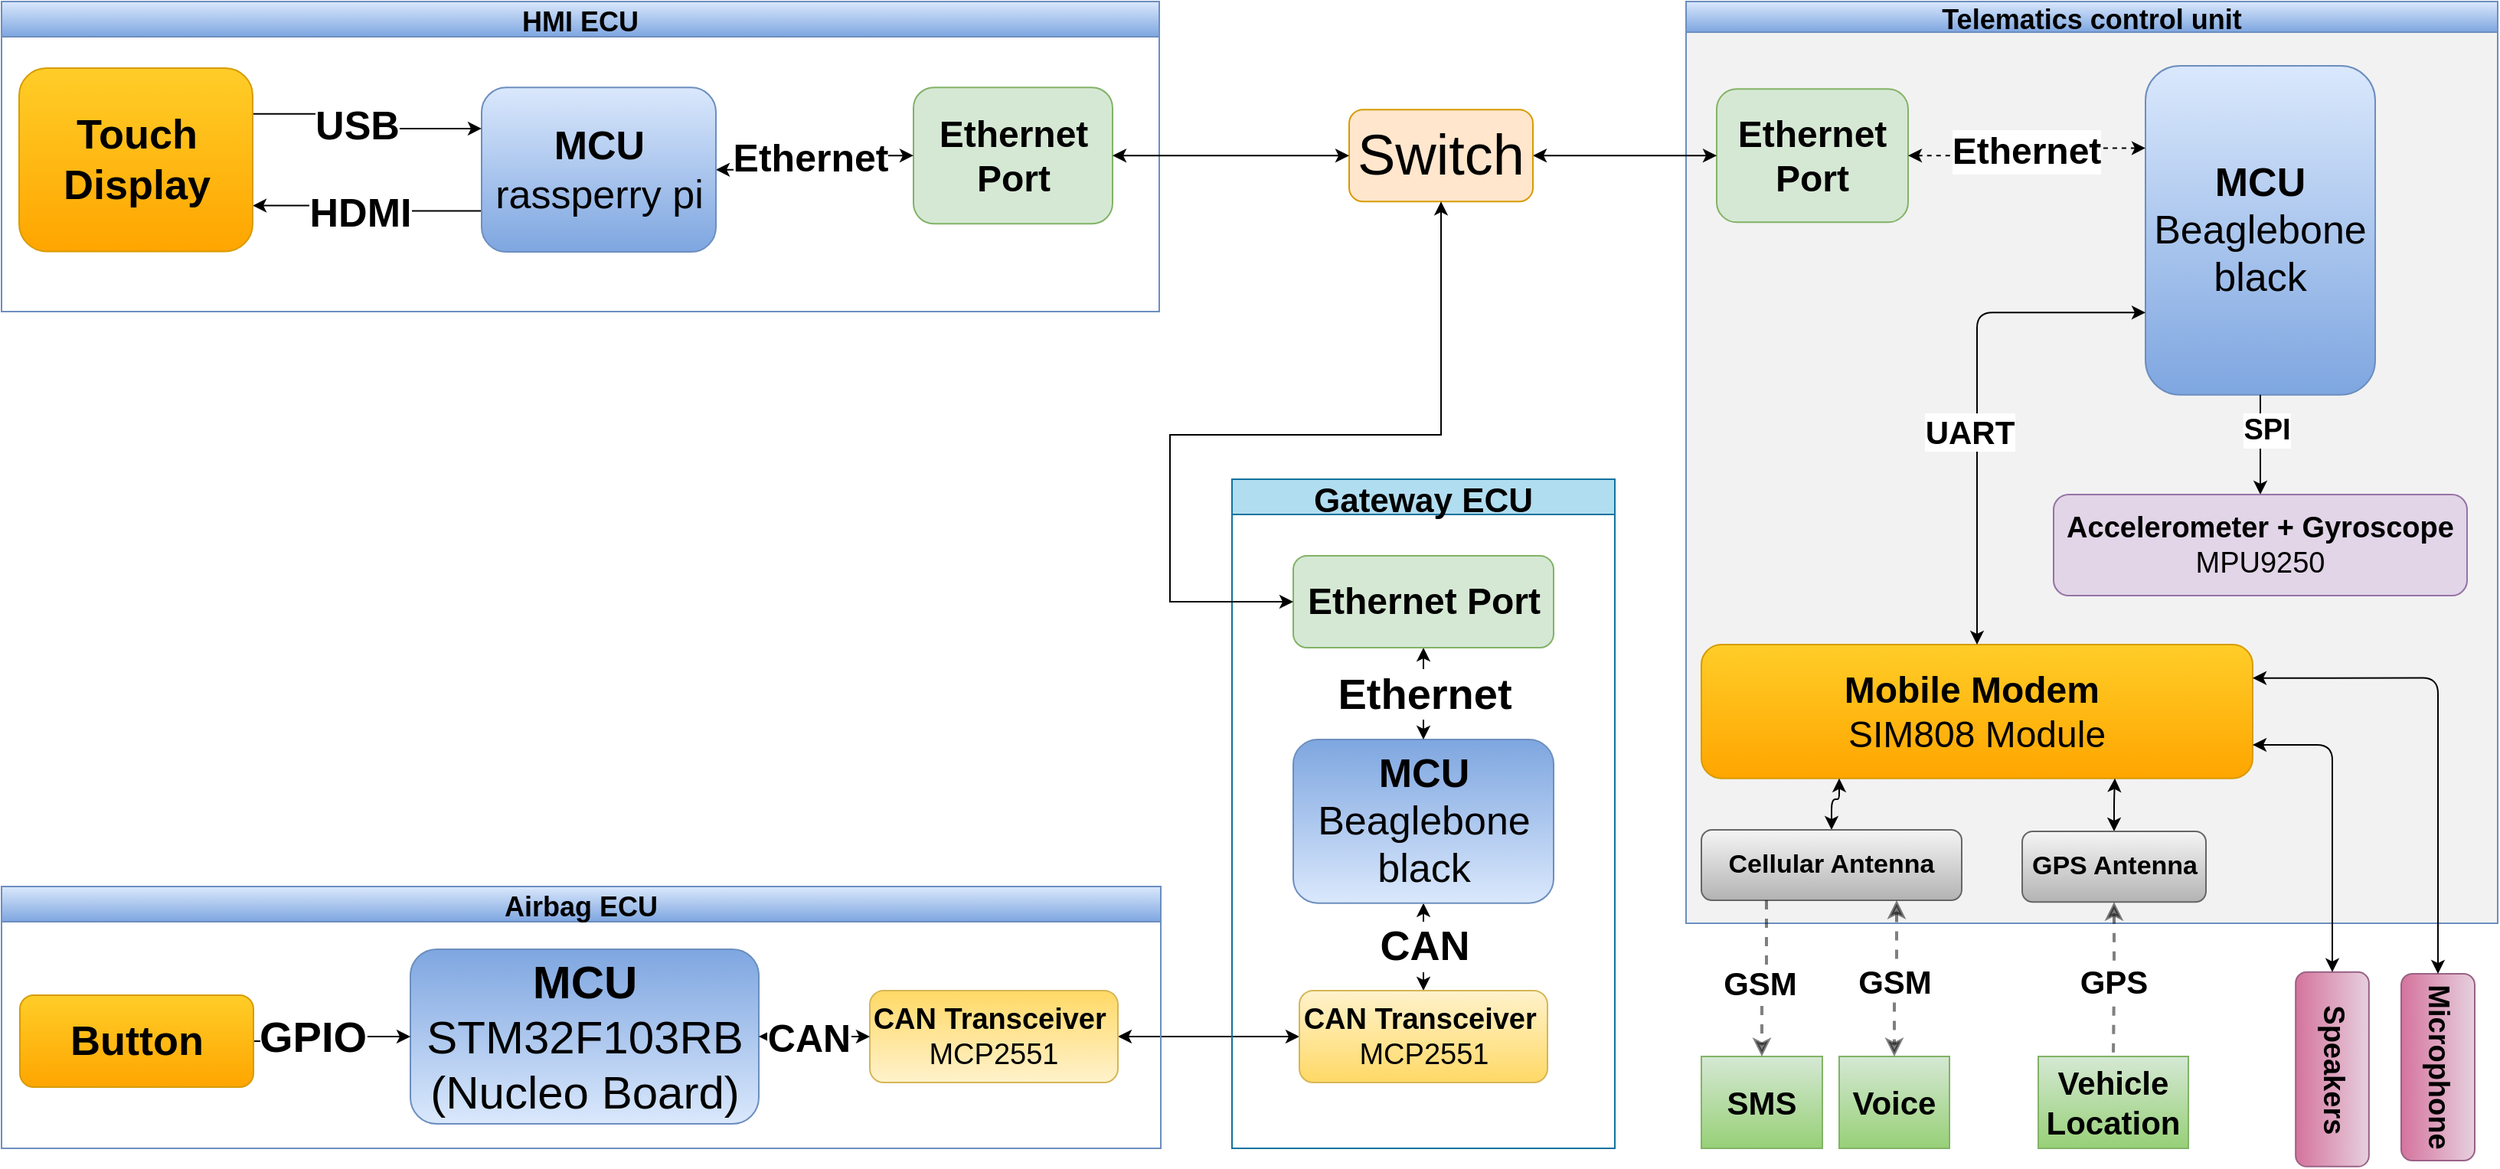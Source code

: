 <mxfile version="13.9.9" type="device"><diagram id="uFpURgP9DnJnhnzAdXED" name="Page-1"><mxGraphModel dx="3730" dy="1130" grid="0" gridSize="10" guides="0" tooltips="1" connect="1" arrows="1" fold="1" page="1" pageScale="1" pageWidth="827" pageHeight="1169" math="0" shadow="0"><root><mxCell id="0"/><mxCell id="1" parent="0"/><mxCell id="QJd2nmLEvbgAy0o2s9K3-156" value="Telematics control unit" style="swimlane;startSize=20;shadow=0;swimlaneFillColor=#F2F2F2;fontStyle=1;fontSize=18;movable=1;gradientColor=#7ea6e0;fillColor=#dae8fc;strokeColor=#6c8ebf;" vertex="1" parent="1"><mxGeometry x="-354" y="660" width="530" height="602" as="geometry"><mxRectangle x="70" y="160" width="70" height="23" as="alternateBounds"/></mxGeometry></mxCell><mxCell id="QJd2nmLEvbgAy0o2s9K3-160" value="&lt;font style=&quot;font-size: 26px&quot;&gt;&lt;span style=&quot;font-size: 26px&quot;&gt;MCU&lt;br style=&quot;font-size: 26px&quot;&gt;&lt;span style=&quot;font-weight: 400&quot;&gt;Beaglebone black&lt;/span&gt;&lt;br style=&quot;font-size: 26px&quot;&gt;&lt;/span&gt;&lt;/font&gt;" style="rounded=1;whiteSpace=wrap;html=1;fillColor=#dae8fc;strokeColor=#6c8ebf;fontStyle=1;fontSize=26;gradientColor=#7ea6e0;" vertex="1" parent="QJd2nmLEvbgAy0o2s9K3-156"><mxGeometry x="300" y="42" width="150" height="214.84" as="geometry"/></mxCell><mxCell id="QJd2nmLEvbgAy0o2s9K3-162" value="&lt;font style=&quot;font-size: 24px;&quot;&gt;Mobile Modem&lt;/font&gt;&amp;nbsp;&lt;br style=&quot;font-size: 24px;&quot;&gt;&lt;span style=&quot;font-weight: normal; font-size: 24px;&quot;&gt;SIM808 Module&lt;/span&gt;" style="rounded=1;whiteSpace=wrap;html=1;fillColor=#ffcd28;strokeColor=#d79b00;fontSize=24;fontStyle=1;gradientColor=#ffa500;" vertex="1" parent="QJd2nmLEvbgAy0o2s9K3-156"><mxGeometry x="10" y="420" width="360" height="87.33" as="geometry"/></mxCell><mxCell id="QJd2nmLEvbgAy0o2s9K3-244" style="edgeStyle=orthogonalEdgeStyle;rounded=1;orthogonalLoop=1;jettySize=auto;html=1;entryX=0.75;entryY=1;entryDx=0;entryDy=0;startArrow=classic;startFill=1;fontSize=27;" edge="1" parent="QJd2nmLEvbgAy0o2s9K3-156" source="QJd2nmLEvbgAy0o2s9K3-164" target="QJd2nmLEvbgAy0o2s9K3-162"><mxGeometry relative="1" as="geometry"/></mxCell><mxCell id="QJd2nmLEvbgAy0o2s9K3-164" value="GPS Antenna" style="rounded=1;whiteSpace=wrap;html=1;fillColor=#f5f5f5;strokeColor=#666666;fontSize=17;fontStyle=1;gradientColor=#b3b3b3;" vertex="1" parent="QJd2nmLEvbgAy0o2s9K3-156"><mxGeometry x="219.5" y="542.0" width="120" height="46.16" as="geometry"/></mxCell><mxCell id="QJd2nmLEvbgAy0o2s9K3-165" style="edgeStyle=orthogonalEdgeStyle;rounded=1;orthogonalLoop=1;jettySize=auto;html=1;endArrow=none;endFill=0;strokeWidth=1;fontSize=19;startArrow=classic;startFill=1;exitX=0.5;exitY=0;exitDx=0;exitDy=0;fontStyle=1" edge="1" parent="QJd2nmLEvbgAy0o2s9K3-156" source="QJd2nmLEvbgAy0o2s9K3-167" target="QJd2nmLEvbgAy0o2s9K3-160"><mxGeometry relative="1" as="geometry"/></mxCell><mxCell id="QJd2nmLEvbgAy0o2s9K3-166" value="SPI" style="edgeLabel;html=1;align=center;verticalAlign=middle;resizable=0;points=[];fontSize=19;fontStyle=1" vertex="1" connectable="0" parent="QJd2nmLEvbgAy0o2s9K3-165"><mxGeometry x="0.221" relative="1" as="geometry"><mxPoint x="3.33" y="-2" as="offset"/></mxGeometry></mxCell><mxCell id="QJd2nmLEvbgAy0o2s9K3-167" value="Accelerometer + Gyroscope&lt;br style=&quot;font-size: 19px&quot;&gt;&lt;span style=&quot;font-size: 19px ; font-weight: normal&quot;&gt;MPU9250&lt;/span&gt;" style="rounded=1;whiteSpace=wrap;html=1;fillColor=#e1d5e7;strokeColor=#9673a6;fontStyle=1;fontSize=19;" vertex="1" parent="QJd2nmLEvbgAy0o2s9K3-156"><mxGeometry x="240" y="322" width="270" height="66" as="geometry"/></mxCell><mxCell id="QJd2nmLEvbgAy0o2s9K3-169" value="Ethernet Port" style="rounded=1;whiteSpace=wrap;html=1;fontSize=24;fillColor=#d5e8d4;strokeColor=#82b366;fontStyle=1" vertex="1" parent="QJd2nmLEvbgAy0o2s9K3-156"><mxGeometry x="20" y="57.13" width="125" height="86.99" as="geometry"/></mxCell><mxCell id="QJd2nmLEvbgAy0o2s9K3-170" style="edgeStyle=orthogonalEdgeStyle;rounded=0;orthogonalLoop=1;jettySize=auto;html=1;fontSize=19;startArrow=classic;startFill=1;dashed=1;fontStyle=1;entryX=0;entryY=0.25;entryDx=0;entryDy=0;" edge="1" parent="QJd2nmLEvbgAy0o2s9K3-156" source="QJd2nmLEvbgAy0o2s9K3-169" target="QJd2nmLEvbgAy0o2s9K3-160"><mxGeometry relative="1" as="geometry"><mxPoint x="36.5" y="111.505" as="targetPoint"/></mxGeometry></mxCell><mxCell id="QJd2nmLEvbgAy0o2s9K3-171" value="Ethernet" style="edgeLabel;html=1;align=center;verticalAlign=middle;resizable=0;points=[];fontSize=24;fontStyle=1" vertex="1" connectable="0" parent="QJd2nmLEvbgAy0o2s9K3-170"><mxGeometry x="0.038" y="-2" relative="1" as="geometry"><mxPoint x="-1.5" y="0.1" as="offset"/></mxGeometry></mxCell><mxCell id="QJd2nmLEvbgAy0o2s9K3-172" style="edgeStyle=orthogonalEdgeStyle;rounded=1;orthogonalLoop=1;jettySize=auto;html=1;startArrow=classic;startFill=1;fontStyle=1;entryX=0;entryY=0.75;entryDx=0;entryDy=0;exitX=0.5;exitY=0;exitDx=0;exitDy=0;" edge="1" parent="QJd2nmLEvbgAy0o2s9K3-156" source="QJd2nmLEvbgAy0o2s9K3-162" target="QJd2nmLEvbgAy0o2s9K3-160"><mxGeometry relative="1" as="geometry"><mxPoint x="627" y="219.81" as="targetPoint"/><mxPoint x="903" y="301.057" as="sourcePoint"/></mxGeometry></mxCell><mxCell id="QJd2nmLEvbgAy0o2s9K3-173" value="&lt;font style=&quot;font-size: 21px&quot;&gt;UART&lt;/font&gt;" style="edgeLabel;html=1;align=center;verticalAlign=middle;resizable=0;points=[];fontSize=17;fontStyle=1" vertex="1" connectable="0" parent="QJd2nmLEvbgAy0o2s9K3-172"><mxGeometry x="-0.145" relative="1" as="geometry"><mxPoint x="-5.24" y="-0.04" as="offset"/></mxGeometry></mxCell><mxCell id="QJd2nmLEvbgAy0o2s9K3-247" style="edgeStyle=orthogonalEdgeStyle;rounded=1;orthogonalLoop=1;jettySize=auto;html=1;entryX=0.25;entryY=1;entryDx=0;entryDy=0;startArrow=classic;startFill=1;fontSize=27;" edge="1" parent="QJd2nmLEvbgAy0o2s9K3-156" source="QJd2nmLEvbgAy0o2s9K3-163" target="QJd2nmLEvbgAy0o2s9K3-162"><mxGeometry relative="1" as="geometry"/></mxCell><mxCell id="QJd2nmLEvbgAy0o2s9K3-163" value="Cellular Antenna" style="rounded=1;whiteSpace=wrap;html=1;fillColor=#f5f5f5;strokeColor=#666666;fontSize=17;fontStyle=1;gradientColor=#b3b3b3;" vertex="1" parent="QJd2nmLEvbgAy0o2s9K3-156"><mxGeometry x="10" y="541" width="170" height="45.99" as="geometry"/></mxCell><mxCell id="QJd2nmLEvbgAy0o2s9K3-174" value="Speakers" style="rounded=1;whiteSpace=wrap;html=1;fillColor=#e6d0de;strokeColor=#996185;fontSize=19;fontStyle=1;gradientColor=#d5739d;rotation=90;" vertex="1" parent="1"><mxGeometry x="4.5" y="1333.5" width="127" height="47.83" as="geometry"/></mxCell><mxCell id="QJd2nmLEvbgAy0o2s9K3-175" value="Microphone" style="rounded=1;whiteSpace=wrap;html=1;fillColor=#e6d0de;strokeColor=#996185;fontSize=19;fontStyle=1;gradientColor=#d5739d;rotation=90;" vertex="1" parent="1"><mxGeometry x="76" y="1332" width="122" height="48" as="geometry"/></mxCell><mxCell id="QJd2nmLEvbgAy0o2s9K3-180" value="SMS" style="rounded=0;whiteSpace=wrap;html=1;fontSize=21;align=center;fontStyle=1;fillColor=#d5e8d4;strokeColor=#82b366;gradientColor=#97d077;" vertex="1" parent="1"><mxGeometry x="-344" y="1349" width="79" height="60" as="geometry"/></mxCell><mxCell id="QJd2nmLEvbgAy0o2s9K3-181" value="Voice" style="rounded=0;whiteSpace=wrap;html=1;fontSize=21;align=center;fontStyle=1;fillColor=#d5e8d4;strokeColor=#82b366;gradientColor=#97d077;" vertex="1" parent="1"><mxGeometry x="-254" y="1349" width="72" height="60" as="geometry"/></mxCell><mxCell id="QJd2nmLEvbgAy0o2s9K3-182" value="Vehicle Location" style="rounded=0;whiteSpace=wrap;html=1;fontSize=21;align=center;fontStyle=1;fillColor=#d5e8d4;strokeColor=#82b366;gradientColor=#97d077;" vertex="1" parent="1"><mxGeometry x="-124" y="1349" width="98" height="60" as="geometry"/></mxCell><mxCell id="QJd2nmLEvbgAy0o2s9K3-183" style="edgeStyle=orthogonalEdgeStyle;rounded=0;orthogonalLoop=1;jettySize=auto;html=1;exitX=0.25;exitY=1;exitDx=0;exitDy=0;startArrow=none;startFill=0;endArrow=classic;endFill=1;strokeWidth=2;fontSize=17;entryX=0.5;entryY=0;entryDx=0;entryDy=0;dashed=1;opacity=50;fontStyle=1" edge="1" parent="1" source="QJd2nmLEvbgAy0o2s9K3-163" target="QJd2nmLEvbgAy0o2s9K3-180"><mxGeometry relative="1" as="geometry"><mxPoint x="588.47" y="1156" as="targetPoint"/><mxPoint x="431.47" y="1034.585" as="sourcePoint"/></mxGeometry></mxCell><mxCell id="QJd2nmLEvbgAy0o2s9K3-184" value="&lt;font style=&quot;font-size: 21px&quot;&gt;GSM&lt;/font&gt;" style="edgeLabel;html=1;align=center;verticalAlign=middle;resizable=0;points=[];fontSize=17;fontStyle=1" vertex="1" connectable="0" parent="QJd2nmLEvbgAy0o2s9K3-183"><mxGeometry x="0.234" relative="1" as="geometry"><mxPoint x="-1.5" y="-7.99" as="offset"/></mxGeometry></mxCell><mxCell id="QJd2nmLEvbgAy0o2s9K3-185" style="edgeStyle=orthogonalEdgeStyle;rounded=0;orthogonalLoop=1;jettySize=auto;html=1;exitX=0.75;exitY=1;exitDx=0;exitDy=0;strokeWidth=2;startArrow=classic;startFill=1;dashed=1;opacity=50;fontStyle=1" edge="1" parent="1" source="QJd2nmLEvbgAy0o2s9K3-163" target="QJd2nmLEvbgAy0o2s9K3-181"><mxGeometry relative="1" as="geometry"><mxPoint x="431.47" y="1005.877" as="sourcePoint"/></mxGeometry></mxCell><mxCell id="QJd2nmLEvbgAy0o2s9K3-186" value="&lt;font style=&quot;font-size: 21px&quot;&gt;GSM&lt;/font&gt;" style="edgeLabel;html=1;align=center;verticalAlign=middle;resizable=0;points=[];fontSize=17;fontStyle=1" vertex="1" connectable="0" parent="QJd2nmLEvbgAy0o2s9K3-185"><mxGeometry x="0.386" relative="1" as="geometry"><mxPoint y="-16.99" as="offset"/></mxGeometry></mxCell><mxCell id="QJd2nmLEvbgAy0o2s9K3-187" style="edgeStyle=orthogonalEdgeStyle;rounded=0;orthogonalLoop=1;jettySize=auto;html=1;startArrow=classic;startFill=1;endArrow=none;endFill=0;strokeWidth=2;fontSize=32;entryX=0.5;entryY=0;entryDx=0;entryDy=0;exitX=0.5;exitY=1;exitDx=0;exitDy=0;dashed=1;opacity=50;fontStyle=1" edge="1" parent="1" source="QJd2nmLEvbgAy0o2s9K3-164" target="QJd2nmLEvbgAy0o2s9K3-182"><mxGeometry relative="1" as="geometry"><mxPoint x="661.803" y="1156.667" as="targetPoint"/><mxPoint x="431.47" y="943.37" as="sourcePoint"/><Array as="points"/></mxGeometry></mxCell><mxCell id="QJd2nmLEvbgAy0o2s9K3-188" value="&lt;font style=&quot;font-size: 21px&quot;&gt;GPS&lt;/font&gt;" style="edgeLabel;html=1;align=center;verticalAlign=middle;resizable=0;points=[];fontSize=17;fontStyle=1" vertex="1" connectable="0" parent="QJd2nmLEvbgAy0o2s9K3-187"><mxGeometry x="0.524" y="5" relative="1" as="geometry"><mxPoint x="-5" y="-24.49" as="offset"/></mxGeometry></mxCell><mxCell id="QJd2nmLEvbgAy0o2s9K3-234" style="edgeStyle=orthogonalEdgeStyle;rounded=0;orthogonalLoop=1;jettySize=auto;html=1;fontSize=37;startArrow=classic;startFill=1;" edge="1" parent="1" source="QJd2nmLEvbgAy0o2s9K3-226" target="QJd2nmLEvbgAy0o2s9K3-211"><mxGeometry relative="1" as="geometry"><mxPoint x="-707" y="1343" as="sourcePoint"/></mxGeometry></mxCell><mxCell id="QJd2nmLEvbgAy0o2s9K3-191" value="HMI ECU" style="swimlane;fontSize=18;gradientColor=#7ea6e0;fillColor=#dae8fc;strokeColor=#6c8ebf;" vertex="1" parent="1"><mxGeometry x="-1454" y="660" width="756" height="202.49" as="geometry"/></mxCell><mxCell id="QJd2nmLEvbgAy0o2s9K3-192" value="Ethernet Port" style="rounded=1;whiteSpace=wrap;html=1;fontSize=24;fillColor=#d5e8d4;strokeColor=#82b366;fontStyle=1" vertex="1" parent="QJd2nmLEvbgAy0o2s9K3-191"><mxGeometry x="595.5" y="56.13" width="130" height="88.99" as="geometry"/></mxCell><mxCell id="QJd2nmLEvbgAy0o2s9K3-193" style="edgeStyle=orthogonalEdgeStyle;rounded=0;orthogonalLoop=1;jettySize=auto;html=1;fontSize=25;startArrow=classic;startFill=1;fontStyle=1;exitX=1;exitY=0.5;exitDx=0;exitDy=0;" edge="1" parent="QJd2nmLEvbgAy0o2s9K3-191" source="QJd2nmLEvbgAy0o2s9K3-197" target="QJd2nmLEvbgAy0o2s9K3-192"><mxGeometry relative="1" as="geometry"><mxPoint x="433" y="58.21" as="sourcePoint"/><mxPoint x="1008" y="-207.305" as="targetPoint"/></mxGeometry></mxCell><mxCell id="QJd2nmLEvbgAy0o2s9K3-194" value="Ethernet" style="edgeLabel;html=1;align=center;verticalAlign=middle;resizable=0;points=[];fontSize=25;fontStyle=1" vertex="1" connectable="0" parent="QJd2nmLEvbgAy0o2s9K3-193"><mxGeometry x="0.038" y="-2" relative="1" as="geometry"><mxPoint x="-5.29" y="-2" as="offset"/></mxGeometry></mxCell><mxCell id="QJd2nmLEvbgAy0o2s9K3-195" style="edgeStyle=orthogonalEdgeStyle;rounded=1;orthogonalLoop=1;jettySize=auto;html=1;exitX=0;exitY=0.75;exitDx=0;exitDy=0;entryX=1;entryY=0.75;entryDx=0;entryDy=0;startArrow=none;startFill=0;endArrow=classic;endFill=1;fontSize=21;" edge="1" parent="QJd2nmLEvbgAy0o2s9K3-191" source="QJd2nmLEvbgAy0o2s9K3-197" target="QJd2nmLEvbgAy0o2s9K3-200"><mxGeometry relative="1" as="geometry"/></mxCell><mxCell id="QJd2nmLEvbgAy0o2s9K3-196" value="HDMI" style="edgeLabel;html=1;align=center;verticalAlign=middle;resizable=0;points=[];fontSize=26;fontStyle=1" vertex="1" connectable="0" parent="QJd2nmLEvbgAy0o2s9K3-195"><mxGeometry x="-0.092" relative="1" as="geometry"><mxPoint x="-10" y="1" as="offset"/></mxGeometry></mxCell><mxCell id="QJd2nmLEvbgAy0o2s9K3-197" value="&lt;font style=&quot;font-size: 26px&quot;&gt;&lt;span style=&quot;font-size: 26px&quot;&gt;MCU&lt;br style=&quot;font-size: 26px&quot;&gt;&lt;span style=&quot;font-weight: normal ; font-size: 26px&quot;&gt;rassperry pi&lt;/span&gt;&lt;br style=&quot;font-size: 26px&quot;&gt;&lt;/span&gt;&lt;/font&gt;" style="rounded=1;whiteSpace=wrap;html=1;fillColor=#dae8fc;strokeColor=#6c8ebf;fontStyle=1;fontSize=26;gradientColor=#7ea6e0;" vertex="1" parent="QJd2nmLEvbgAy0o2s9K3-191"><mxGeometry x="313.5" y="56.13" width="153" height="107.42" as="geometry"/></mxCell><mxCell id="QJd2nmLEvbgAy0o2s9K3-198" style="edgeStyle=orthogonalEdgeStyle;rounded=1;orthogonalLoop=1;jettySize=auto;html=1;startArrow=none;startFill=0;endArrow=classic;endFill=1;fontSize=21;exitX=1;exitY=0.25;exitDx=0;exitDy=0;entryX=0;entryY=0.25;entryDx=0;entryDy=0;" edge="1" parent="QJd2nmLEvbgAy0o2s9K3-191" source="QJd2nmLEvbgAy0o2s9K3-200" target="QJd2nmLEvbgAy0o2s9K3-197"><mxGeometry relative="1" as="geometry"/></mxCell><mxCell id="QJd2nmLEvbgAy0o2s9K3-199" value="USB" style="edgeLabel;html=1;align=center;verticalAlign=middle;resizable=0;points=[];fontSize=26;fontStyle=1" vertex="1" connectable="0" parent="QJd2nmLEvbgAy0o2s9K3-198"><mxGeometry x="0.254" y="2" relative="1" as="geometry"><mxPoint x="-23.07" as="offset"/></mxGeometry></mxCell><mxCell id="QJd2nmLEvbgAy0o2s9K3-200" value="Touch Display" style="rounded=1;whiteSpace=wrap;html=1;fontSize=27;fillColor=#ffcd28;strokeColor=#d79b00;gradientColor=#ffa500;fontStyle=1" vertex="1" parent="QJd2nmLEvbgAy0o2s9K3-191"><mxGeometry x="11.5" y="43.49" width="152.5" height="119.71" as="geometry"/></mxCell><mxCell id="QJd2nmLEvbgAy0o2s9K3-209" value="Gateway ECU" style="swimlane;fontSize=22;fillColor=#b1ddf0;strokeColor=#10739e;rotation=0;" vertex="1" parent="1"><mxGeometry x="-650.5" y="972" width="250" height="437" as="geometry"/></mxCell><mxCell id="QJd2nmLEvbgAy0o2s9K3-235" value="CAN" style="edgeStyle=orthogonalEdgeStyle;rounded=0;orthogonalLoop=1;jettySize=auto;html=1;fontSize=27;fontStyle=1;startArrow=classic;startFill=1;" edge="1" parent="QJd2nmLEvbgAy0o2s9K3-209" source="QJd2nmLEvbgAy0o2s9K3-214" target="QJd2nmLEvbgAy0o2s9K3-211"><mxGeometry relative="1" as="geometry"/></mxCell><mxCell id="QJd2nmLEvbgAy0o2s9K3-214" value="&lt;font style=&quot;font-size: 26px&quot;&gt;&lt;span style=&quot;font-size: 26px&quot;&gt;MCU&lt;br style=&quot;font-size: 26px&quot;&gt;&lt;span style=&quot;font-weight: 400&quot;&gt;Beaglebone black&lt;/span&gt;&lt;br style=&quot;font-size: 26px&quot;&gt;&lt;/span&gt;&lt;/font&gt;" style="rounded=1;whiteSpace=wrap;html=1;fillColor=#dae8fc;strokeColor=#6c8ebf;fontStyle=1;fontSize=26;gradientColor=#7ea6e0;rotation=0;direction=west;" vertex="1" parent="QJd2nmLEvbgAy0o2s9K3-209"><mxGeometry x="40" y="170.0" width="170" height="106.84" as="geometry"/></mxCell><mxCell id="QJd2nmLEvbgAy0o2s9K3-236" value="&lt;font style=&quot;font-size: 28px;&quot;&gt;Ethernet&lt;/font&gt;" style="edgeStyle=orthogonalEdgeStyle;rounded=0;orthogonalLoop=1;jettySize=auto;html=1;fontSize=28;fontStyle=1;startArrow=classic;startFill=1;" edge="1" parent="QJd2nmLEvbgAy0o2s9K3-209" source="QJd2nmLEvbgAy0o2s9K3-217" target="QJd2nmLEvbgAy0o2s9K3-214"><mxGeometry relative="1" as="geometry"/></mxCell><mxCell id="QJd2nmLEvbgAy0o2s9K3-217" value="Ethernet Port" style="rounded=1;whiteSpace=wrap;html=1;fontSize=24;fillColor=#d5e8d4;strokeColor=#82b366;fontStyle=1;rotation=0;direction=west;" vertex="1" parent="QJd2nmLEvbgAy0o2s9K3-209"><mxGeometry x="40" y="50" width="170" height="60" as="geometry"/></mxCell><mxCell id="QJd2nmLEvbgAy0o2s9K3-211" value="CAN Transceiver&amp;nbsp;&lt;br style=&quot;font-size: 19px&quot;&gt;&lt;span style=&quot;font-size: 19px ; font-weight: normal&quot;&gt;&lt;font style=&quot;font-size: 19px&quot;&gt;MCP2551&lt;/font&gt;&lt;/span&gt;" style="rounded=1;whiteSpace=wrap;html=1;fontStyle=1;fontSize=19;fillColor=#fff2cc;strokeColor=#d6b656;gradientColor=#ffd966;direction=east;rotation=0;" vertex="1" parent="QJd2nmLEvbgAy0o2s9K3-209"><mxGeometry x="44" y="334" width="162" height="60" as="geometry"/></mxCell><mxCell id="QJd2nmLEvbgAy0o2s9K3-221" value="Airbag ECU" style="swimlane;fontSize=18;gradientColor=#7ea6e0;fillColor=#dae8fc;strokeColor=#6c8ebf;" vertex="1" parent="1"><mxGeometry x="-1454" y="1238" width="757" height="171" as="geometry"/></mxCell><mxCell id="QJd2nmLEvbgAy0o2s9K3-222" value="&lt;font style=&quot;font-size: 30px&quot;&gt;&lt;span style=&quot;font-size: 30px&quot;&gt;MCU&lt;/span&gt;&lt;br style=&quot;font-size: 30px&quot;&gt;&lt;span style=&quot;font-weight: normal ; font-size: 30px&quot;&gt;&lt;span style=&quot;font-size: 30px&quot;&gt;STM32F103RB&lt;br style=&quot;font-size: 30px&quot;&gt;&lt;/span&gt;&lt;span style=&quot;font-size: 30px&quot;&gt;(Nucleo Board)&lt;/span&gt;&lt;/span&gt;&lt;br style=&quot;font-size: 30px&quot;&gt;&lt;/font&gt;" style="rounded=1;whiteSpace=wrap;html=1;fillColor=#dae8fc;strokeColor=#6c8ebf;fontStyle=1;fontSize=30;gradientColor=#7ea6e0;direction=west;" vertex="1" parent="QJd2nmLEvbgAy0o2s9K3-221"><mxGeometry x="267" y="41" width="227.5" height="114" as="geometry"/></mxCell><mxCell id="QJd2nmLEvbgAy0o2s9K3-223" style="edgeStyle=orthogonalEdgeStyle;rounded=1;orthogonalLoop=1;jettySize=auto;html=1;startArrow=none;startFill=0;endArrow=classic;endFill=1;fontSize=27;" edge="1" parent="QJd2nmLEvbgAy0o2s9K3-221" source="QJd2nmLEvbgAy0o2s9K3-225" target="QJd2nmLEvbgAy0o2s9K3-222"><mxGeometry relative="1" as="geometry"/></mxCell><mxCell id="QJd2nmLEvbgAy0o2s9K3-224" value="GPIO" style="edgeLabel;html=1;align=center;verticalAlign=middle;resizable=0;points=[];fontSize=28;fontStyle=1" vertex="1" connectable="0" parent="QJd2nmLEvbgAy0o2s9K3-223"><mxGeometry x="0.225" y="-1" relative="1" as="geometry"><mxPoint x="-23.02" y="-1.03" as="offset"/></mxGeometry></mxCell><mxCell id="QJd2nmLEvbgAy0o2s9K3-225" value="Button" style="rounded=1;whiteSpace=wrap;html=1;fontSize=27;fillColor=#ffcd28;strokeColor=#d79b00;gradientColor=#ffa500;fontStyle=1" vertex="1" parent="QJd2nmLEvbgAy0o2s9K3-221"><mxGeometry x="12" y="71" width="152.5" height="60" as="geometry"/></mxCell><mxCell id="QJd2nmLEvbgAy0o2s9K3-226" value="CAN Transceiver&amp;nbsp;&lt;br style=&quot;font-size: 19px&quot;&gt;&lt;span style=&quot;font-size: 19px ; font-weight: normal&quot;&gt;&lt;font style=&quot;font-size: 19px&quot;&gt;MCP2551&lt;/font&gt;&lt;/span&gt;" style="rounded=1;whiteSpace=wrap;html=1;fontStyle=1;fontSize=19;fillColor=#fff2cc;strokeColor=#d6b656;gradientColor=#ffd966;direction=west;" vertex="1" parent="QJd2nmLEvbgAy0o2s9K3-221"><mxGeometry x="567" y="68" width="162" height="60" as="geometry"/></mxCell><mxCell id="QJd2nmLEvbgAy0o2s9K3-227" style="edgeStyle=orthogonalEdgeStyle;rounded=0;orthogonalLoop=1;jettySize=auto;html=1;startArrow=classic;startFill=1;endArrow=classic;endFill=1;fontSize=25;fontStyle=1" edge="1" parent="QJd2nmLEvbgAy0o2s9K3-221" source="QJd2nmLEvbgAy0o2s9K3-226" target="QJd2nmLEvbgAy0o2s9K3-222"><mxGeometry relative="1" as="geometry"/></mxCell><mxCell id="QJd2nmLEvbgAy0o2s9K3-228" value="CAN" style="edgeLabel;html=1;align=center;verticalAlign=middle;resizable=0;points=[];fontSize=25;fontStyle=1" vertex="1" connectable="0" parent="QJd2nmLEvbgAy0o2s9K3-227"><mxGeometry x="-0.267" y="-1" relative="1" as="geometry"><mxPoint x="-14.14" y="1" as="offset"/></mxGeometry></mxCell><mxCell id="QJd2nmLEvbgAy0o2s9K3-241" style="edgeStyle=orthogonalEdgeStyle;rounded=0;orthogonalLoop=1;jettySize=auto;html=1;fontSize=37;startArrow=classic;startFill=1;" edge="1" parent="1" source="QJd2nmLEvbgAy0o2s9K3-239" target="QJd2nmLEvbgAy0o2s9K3-169"><mxGeometry relative="1" as="geometry"/></mxCell><mxCell id="QJd2nmLEvbgAy0o2s9K3-239" value="Switch" style="rounded=1;whiteSpace=wrap;html=1;fontSize=37;fillColor=#ffe6cc;strokeColor=#d79b00;" vertex="1" parent="1"><mxGeometry x="-574" y="730.62" width="120" height="60" as="geometry"/></mxCell><mxCell id="QJd2nmLEvbgAy0o2s9K3-240" style="edgeStyle=orthogonalEdgeStyle;rounded=0;orthogonalLoop=1;jettySize=auto;html=1;fontSize=37;startArrow=classic;startFill=1;" edge="1" parent="1" source="QJd2nmLEvbgAy0o2s9K3-192" target="QJd2nmLEvbgAy0o2s9K3-239"><mxGeometry relative="1" as="geometry"/></mxCell><mxCell id="QJd2nmLEvbgAy0o2s9K3-242" style="edgeStyle=orthogonalEdgeStyle;rounded=0;orthogonalLoop=1;jettySize=auto;html=1;entryX=0.5;entryY=1;entryDx=0;entryDy=0;fontSize=37;startArrow=classic;startFill=1;" edge="1" parent="1" source="QJd2nmLEvbgAy0o2s9K3-217" target="QJd2nmLEvbgAy0o2s9K3-239"><mxGeometry relative="1" as="geometry"><Array as="points"><mxPoint x="-691" y="1052"/><mxPoint x="-691" y="943"/><mxPoint x="-514" y="943"/></Array></mxGeometry></mxCell><mxCell id="QJd2nmLEvbgAy0o2s9K3-249" style="edgeStyle=orthogonalEdgeStyle;rounded=1;orthogonalLoop=1;jettySize=auto;html=1;exitX=1;exitY=0.25;exitDx=0;exitDy=0;startArrow=classic;startFill=1;fontSize=27;" edge="1" parent="1" source="QJd2nmLEvbgAy0o2s9K3-162" target="QJd2nmLEvbgAy0o2s9K3-175"><mxGeometry relative="1" as="geometry"/></mxCell><mxCell id="QJd2nmLEvbgAy0o2s9K3-250" style="edgeStyle=orthogonalEdgeStyle;rounded=1;orthogonalLoop=1;jettySize=auto;html=1;exitX=1;exitY=0.75;exitDx=0;exitDy=0;startArrow=classic;startFill=1;fontSize=27;" edge="1" parent="1" source="QJd2nmLEvbgAy0o2s9K3-162" target="QJd2nmLEvbgAy0o2s9K3-174"><mxGeometry relative="1" as="geometry"/></mxCell></root></mxGraphModel></diagram></mxfile>
